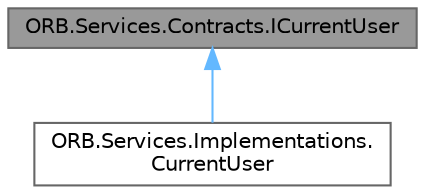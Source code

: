 digraph "ORB.Services.Contracts.ICurrentUser"
{
 // INTERACTIVE_SVG=YES
 // LATEX_PDF_SIZE
  bgcolor="transparent";
  edge [fontname=Helvetica,fontsize=10,labelfontname=Helvetica,labelfontsize=10];
  node [fontname=Helvetica,fontsize=10,shape=box,height=0.2,width=0.4];
  Node1 [id="Node000001",label="ORB.Services.Contracts.ICurrentUser",height=0.2,width=0.4,color="gray40", fillcolor="grey60", style="filled", fontcolor="black",tooltip="Interface for current user."];
  Node1 -> Node2 [id="edge1_Node000001_Node000002",dir="back",color="steelblue1",style="solid",tooltip=" "];
  Node2 [id="Node000002",label="ORB.Services.Implementations.\lCurrentUser",height=0.2,width=0.4,color="gray40", fillcolor="white", style="filled",tooltip=" "];
}
